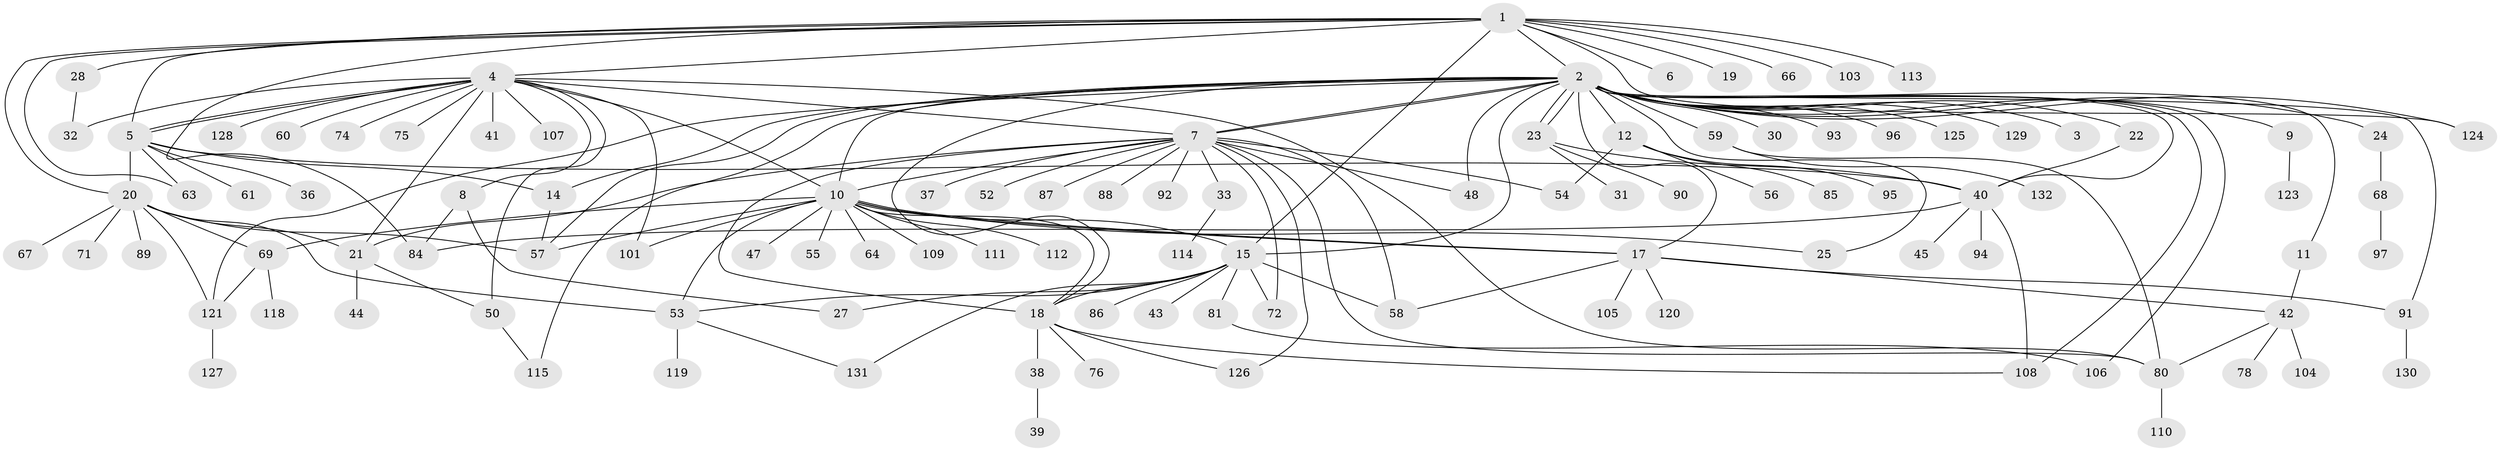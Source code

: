 // original degree distribution, {15: 0.007575757575757576, 33: 0.007575757575757576, 1: 0.5227272727272727, 17: 0.007575757575757576, 10: 0.007575757575757576, 9: 0.007575757575757576, 4: 0.06818181818181818, 2: 0.17424242424242425, 14: 0.007575757575757576, 5: 0.030303030303030304, 3: 0.08333333333333333, 7: 0.022727272727272728, 8: 0.022727272727272728, 6: 0.022727272727272728, 11: 0.007575757575757576}
// Generated by graph-tools (version 1.1) at 2025/41/03/06/25 10:41:46]
// undirected, 108 vertices, 161 edges
graph export_dot {
graph [start="1"]
  node [color=gray90,style=filled];
  1 [super="+35"];
  2 [super="+65"];
  3;
  4 [super="+13"];
  5 [super="+116"];
  6;
  7 [super="+29"];
  8 [super="+79"];
  9 [super="+26"];
  10 [super="+16"];
  11;
  12;
  14;
  15 [super="+82"];
  17;
  18 [super="+49"];
  19;
  20 [super="+34"];
  21 [super="+46"];
  22;
  23;
  24 [super="+70"];
  25 [super="+73"];
  27;
  28 [super="+100"];
  30;
  31;
  32;
  33 [super="+98"];
  36;
  37;
  38 [super="+99"];
  39;
  40 [super="+62"];
  41;
  42 [super="+51"];
  43;
  44;
  45;
  47;
  48;
  50;
  52;
  53 [super="+77"];
  54;
  55;
  56;
  57;
  58;
  59 [super="+83"];
  60;
  61;
  63;
  64;
  66;
  67;
  68;
  69 [super="+102"];
  71;
  72;
  74;
  75;
  76;
  78;
  80 [super="+117"];
  81;
  84;
  85;
  86;
  87;
  88;
  89;
  90;
  91 [super="+122"];
  92;
  93;
  94;
  95;
  96;
  97;
  101;
  103;
  104;
  105;
  106;
  107;
  108;
  109;
  110;
  111;
  112;
  113;
  114;
  115;
  118;
  119;
  120;
  121;
  123;
  124;
  125;
  126;
  127;
  128;
  129;
  130;
  131;
  132;
  1 -- 2;
  1 -- 4;
  1 -- 5;
  1 -- 6;
  1 -- 19;
  1 -- 28;
  1 -- 63;
  1 -- 66;
  1 -- 84;
  1 -- 103;
  1 -- 113;
  1 -- 124;
  1 -- 15;
  1 -- 20;
  2 -- 3;
  2 -- 7;
  2 -- 7;
  2 -- 9;
  2 -- 10;
  2 -- 11;
  2 -- 12;
  2 -- 14;
  2 -- 17;
  2 -- 18;
  2 -- 22;
  2 -- 23;
  2 -- 23;
  2 -- 24;
  2 -- 25;
  2 -- 30;
  2 -- 40;
  2 -- 48;
  2 -- 57;
  2 -- 59;
  2 -- 91;
  2 -- 93;
  2 -- 96;
  2 -- 106;
  2 -- 108;
  2 -- 115;
  2 -- 121;
  2 -- 124;
  2 -- 125;
  2 -- 129;
  2 -- 15;
  4 -- 5;
  4 -- 5;
  4 -- 8;
  4 -- 10;
  4 -- 21;
  4 -- 32;
  4 -- 50;
  4 -- 60;
  4 -- 74;
  4 -- 75;
  4 -- 101;
  4 -- 107;
  4 -- 128;
  4 -- 41;
  4 -- 7;
  4 -- 80;
  5 -- 14;
  5 -- 20;
  5 -- 36;
  5 -- 40;
  5 -- 61;
  5 -- 63;
  7 -- 21;
  7 -- 33;
  7 -- 54;
  7 -- 72;
  7 -- 126;
  7 -- 37;
  7 -- 10;
  7 -- 48;
  7 -- 80;
  7 -- 52;
  7 -- 87;
  7 -- 88;
  7 -- 58;
  7 -- 92;
  7 -- 18;
  8 -- 27;
  8 -- 84;
  9 -- 123;
  10 -- 15;
  10 -- 17;
  10 -- 17;
  10 -- 47;
  10 -- 55;
  10 -- 57;
  10 -- 64;
  10 -- 69;
  10 -- 112;
  10 -- 18;
  10 -- 101;
  10 -- 109;
  10 -- 111;
  10 -- 53;
  10 -- 25;
  11 -- 42;
  12 -- 54;
  12 -- 56;
  12 -- 85;
  12 -- 95;
  14 -- 57;
  15 -- 27;
  15 -- 43;
  15 -- 81;
  15 -- 86;
  15 -- 131;
  15 -- 18;
  15 -- 53;
  15 -- 72;
  15 -- 58;
  17 -- 42;
  17 -- 58;
  17 -- 105;
  17 -- 120;
  17 -- 91;
  18 -- 38 [weight=2];
  18 -- 76;
  18 -- 126;
  18 -- 108;
  20 -- 21;
  20 -- 53 [weight=2];
  20 -- 121;
  20 -- 67;
  20 -- 71;
  20 -- 89;
  20 -- 57;
  20 -- 69;
  21 -- 44;
  21 -- 50;
  22 -- 40;
  23 -- 31;
  23 -- 90;
  23 -- 40;
  24 -- 68;
  28 -- 32;
  33 -- 114;
  38 -- 39;
  40 -- 45;
  40 -- 94;
  40 -- 108;
  40 -- 84;
  42 -- 78;
  42 -- 80;
  42 -- 104;
  50 -- 115;
  53 -- 119;
  53 -- 131;
  59 -- 80;
  59 -- 132;
  68 -- 97;
  69 -- 118;
  69 -- 121;
  80 -- 110;
  81 -- 106;
  91 -- 130;
  121 -- 127;
}
